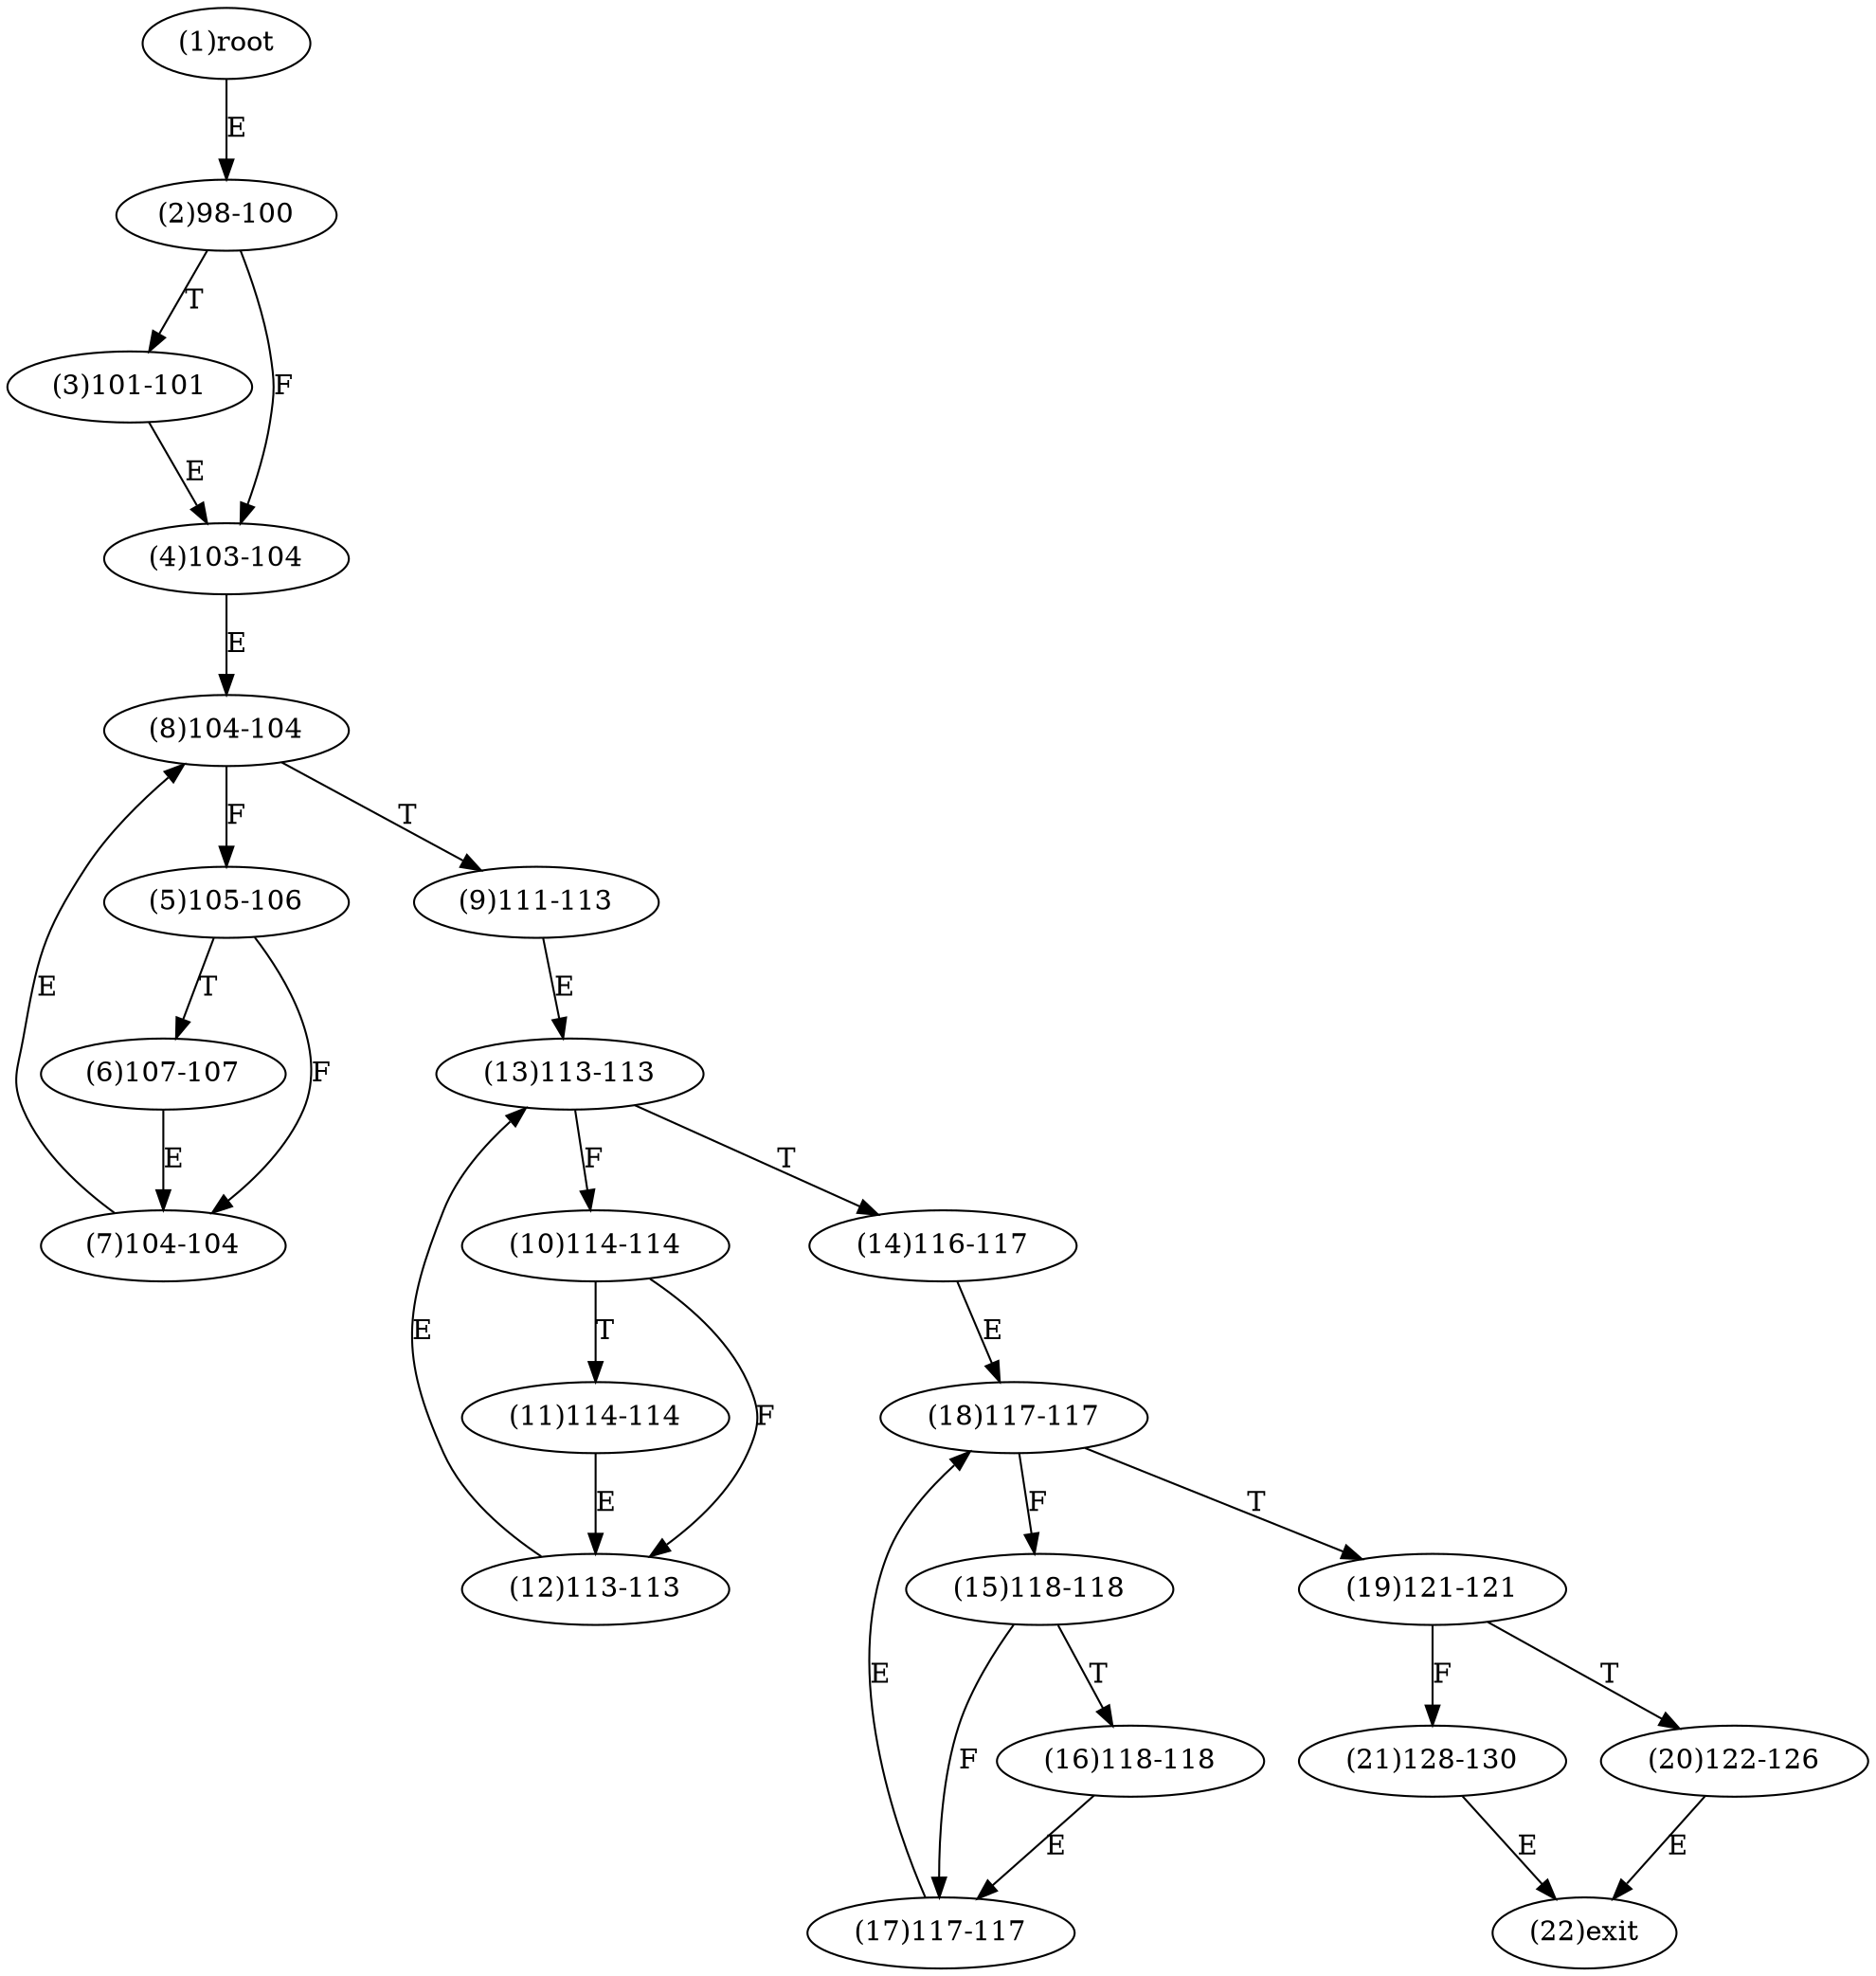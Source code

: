 digraph "" { 
1[ label="(1)root"];
2[ label="(2)98-100"];
3[ label="(3)101-101"];
4[ label="(4)103-104"];
5[ label="(5)105-106"];
6[ label="(6)107-107"];
7[ label="(7)104-104"];
8[ label="(8)104-104"];
9[ label="(9)111-113"];
10[ label="(10)114-114"];
11[ label="(11)114-114"];
12[ label="(12)113-113"];
13[ label="(13)113-113"];
14[ label="(14)116-117"];
15[ label="(15)118-118"];
17[ label="(17)117-117"];
16[ label="(16)118-118"];
19[ label="(19)121-121"];
18[ label="(18)117-117"];
21[ label="(21)128-130"];
20[ label="(20)122-126"];
22[ label="(22)exit"];
1->2[ label="E"];
2->4[ label="F"];
2->3[ label="T"];
3->4[ label="E"];
4->8[ label="E"];
5->7[ label="F"];
5->6[ label="T"];
6->7[ label="E"];
7->8[ label="E"];
8->5[ label="F"];
8->9[ label="T"];
9->13[ label="E"];
10->12[ label="F"];
10->11[ label="T"];
11->12[ label="E"];
12->13[ label="E"];
13->10[ label="F"];
13->14[ label="T"];
14->18[ label="E"];
15->17[ label="F"];
15->16[ label="T"];
16->17[ label="E"];
17->18[ label="E"];
18->15[ label="F"];
18->19[ label="T"];
19->21[ label="F"];
19->20[ label="T"];
20->22[ label="E"];
21->22[ label="E"];
}